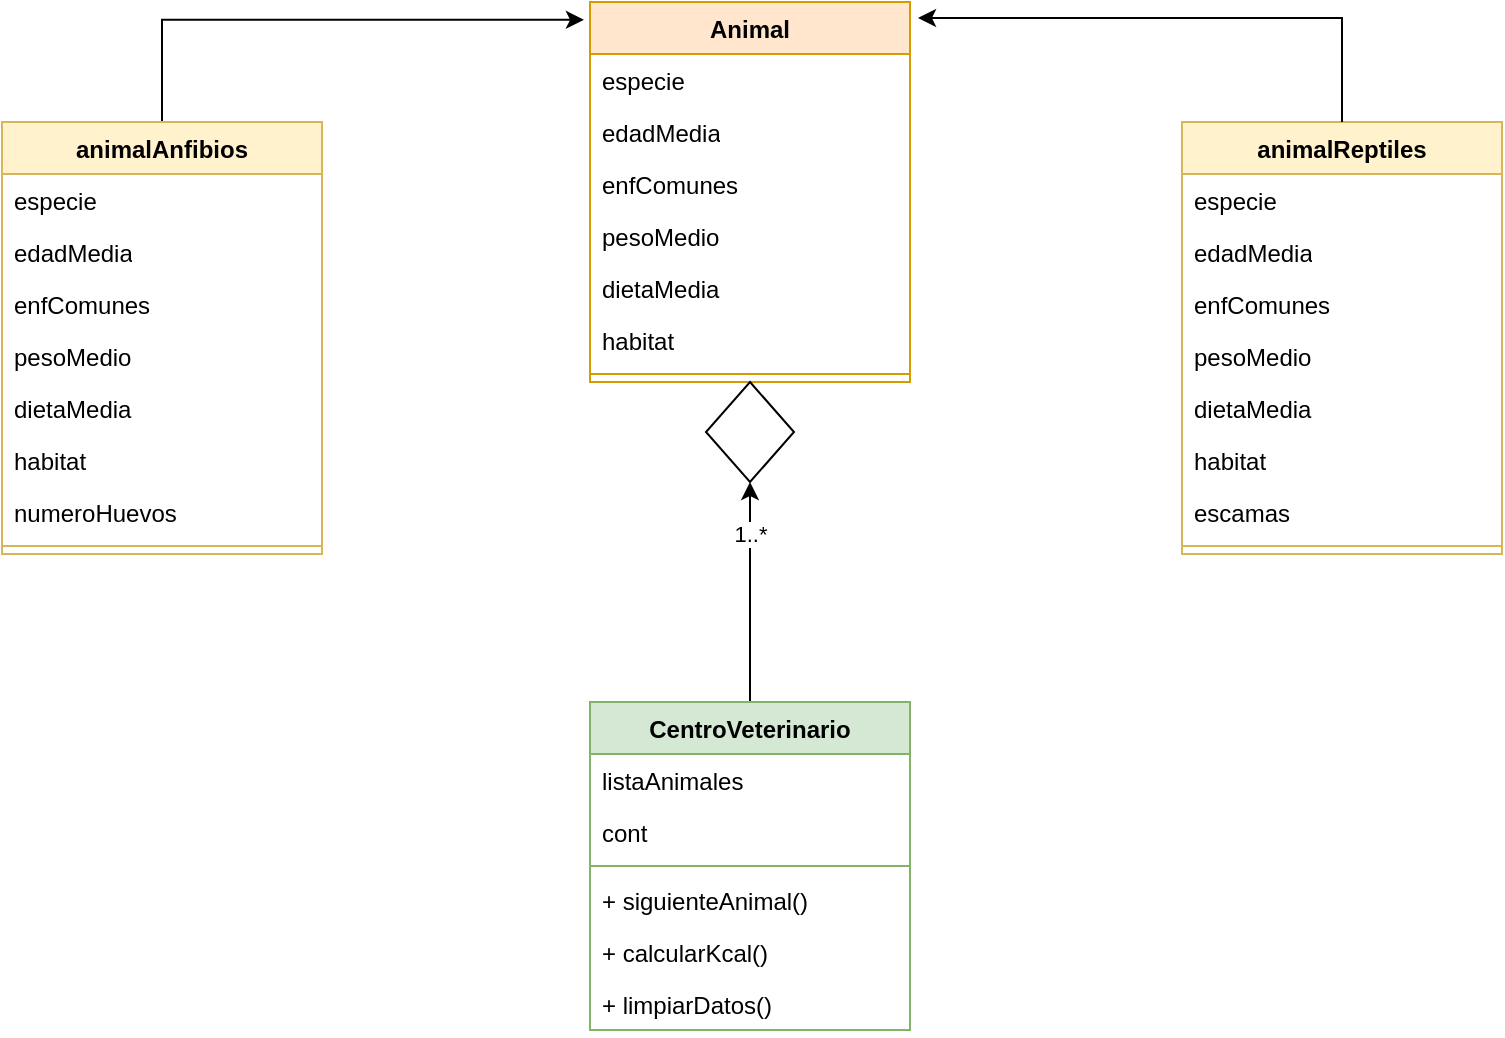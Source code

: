 <mxfile version="26.0.10" pages="2">
  <diagram name="Diagrama de Flujo" id="9R9XgfOLdRidZZnRNEAG">
    <mxGraphModel dx="954" dy="647" grid="1" gridSize="10" guides="1" tooltips="1" connect="1" arrows="1" fold="1" page="1" pageScale="1" pageWidth="827" pageHeight="1169" math="0" shadow="0">
      <root>
        <mxCell id="0" />
        <mxCell id="1" parent="0" />
        <mxCell id="c7B1gF6iSV6fEfWi7MeY-19" value="Animal" style="swimlane;fontStyle=1;align=center;verticalAlign=top;childLayout=stackLayout;horizontal=1;startSize=26;horizontalStack=0;resizeParent=1;resizeParentMax=0;resizeLast=0;collapsible=1;marginBottom=0;whiteSpace=wrap;html=1;fillColor=#ffe6cc;strokeColor=#d79b00;" parent="1" vertex="1">
          <mxGeometry x="334" y="100" width="160" height="190" as="geometry" />
        </mxCell>
        <mxCell id="c7B1gF6iSV6fEfWi7MeY-4" value="especie&lt;div&gt;&lt;br&gt;&lt;/div&gt;" style="text;strokeColor=none;fillColor=none;align=left;verticalAlign=top;spacingLeft=4;spacingRight=4;overflow=hidden;rotatable=0;points=[[0,0.5],[1,0.5]];portConstraint=eastwest;whiteSpace=wrap;html=1;" parent="c7B1gF6iSV6fEfWi7MeY-19" vertex="1">
          <mxGeometry y="26" width="160" height="26" as="geometry" />
        </mxCell>
        <mxCell id="c7B1gF6iSV6fEfWi7MeY-5" value="edadMedia" style="text;strokeColor=none;fillColor=none;align=left;verticalAlign=top;spacingLeft=4;spacingRight=4;overflow=hidden;rotatable=0;points=[[0,0.5],[1,0.5]];portConstraint=eastwest;whiteSpace=wrap;html=1;" parent="c7B1gF6iSV6fEfWi7MeY-19" vertex="1">
          <mxGeometry y="52" width="160" height="26" as="geometry" />
        </mxCell>
        <mxCell id="c7B1gF6iSV6fEfWi7MeY-6" value="enfComunes" style="text;strokeColor=none;fillColor=none;align=left;verticalAlign=top;spacingLeft=4;spacingRight=4;overflow=hidden;rotatable=0;points=[[0,0.5],[1,0.5]];portConstraint=eastwest;whiteSpace=wrap;html=1;" parent="c7B1gF6iSV6fEfWi7MeY-19" vertex="1">
          <mxGeometry y="78" width="160" height="26" as="geometry" />
        </mxCell>
        <mxCell id="c7B1gF6iSV6fEfWi7MeY-9" value="pesoMedio" style="text;strokeColor=none;fillColor=none;align=left;verticalAlign=top;spacingLeft=4;spacingRight=4;overflow=hidden;rotatable=0;points=[[0,0.5],[1,0.5]];portConstraint=eastwest;whiteSpace=wrap;html=1;" parent="c7B1gF6iSV6fEfWi7MeY-19" vertex="1">
          <mxGeometry y="104" width="160" height="26" as="geometry" />
        </mxCell>
        <mxCell id="c7B1gF6iSV6fEfWi7MeY-10" value="dietaMedia" style="text;strokeColor=none;fillColor=none;align=left;verticalAlign=top;spacingLeft=4;spacingRight=4;overflow=hidden;rotatable=0;points=[[0,0.5],[1,0.5]];portConstraint=eastwest;whiteSpace=wrap;html=1;" parent="c7B1gF6iSV6fEfWi7MeY-19" vertex="1">
          <mxGeometry y="130" width="160" height="26" as="geometry" />
        </mxCell>
        <mxCell id="c7B1gF6iSV6fEfWi7MeY-11" value="habitat" style="text;strokeColor=none;fillColor=none;align=left;verticalAlign=top;spacingLeft=4;spacingRight=4;overflow=hidden;rotatable=0;points=[[0,0.5],[1,0.5]];portConstraint=eastwest;whiteSpace=wrap;html=1;" parent="c7B1gF6iSV6fEfWi7MeY-19" vertex="1">
          <mxGeometry y="156" width="160" height="26" as="geometry" />
        </mxCell>
        <mxCell id="c7B1gF6iSV6fEfWi7MeY-21" value="" style="line;strokeWidth=1;fillColor=none;align=left;verticalAlign=middle;spacingTop=-1;spacingLeft=3;spacingRight=3;rotatable=0;labelPosition=right;points=[];portConstraint=eastwest;strokeColor=inherit;" parent="c7B1gF6iSV6fEfWi7MeY-19" vertex="1">
          <mxGeometry y="182" width="160" height="8" as="geometry" />
        </mxCell>
        <mxCell id="c7B1gF6iSV6fEfWi7MeY-52" value="" style="edgeStyle=orthogonalEdgeStyle;rounded=0;orthogonalLoop=1;jettySize=auto;html=1;entryX=-0.019;entryY=0.047;entryDx=0;entryDy=0;entryPerimeter=0;" parent="1" source="c7B1gF6iSV6fEfWi7MeY-31" target="c7B1gF6iSV6fEfWi7MeY-19" edge="1">
          <mxGeometry relative="1" as="geometry">
            <mxPoint x="330" y="110" as="targetPoint" />
            <Array as="points">
              <mxPoint x="120" y="109" />
            </Array>
          </mxGeometry>
        </mxCell>
        <mxCell id="c7B1gF6iSV6fEfWi7MeY-31" value="animalAnfibios" style="swimlane;fontStyle=1;align=center;verticalAlign=top;childLayout=stackLayout;horizontal=1;startSize=26;horizontalStack=0;resizeParent=1;resizeParentMax=0;resizeLast=0;collapsible=1;marginBottom=0;whiteSpace=wrap;html=1;fillColor=#fff2cc;strokeColor=#d6b656;" parent="1" vertex="1">
          <mxGeometry x="40" y="160" width="160" height="216" as="geometry" />
        </mxCell>
        <mxCell id="c7B1gF6iSV6fEfWi7MeY-32" value="especie&lt;div&gt;&lt;br&gt;&lt;/div&gt;" style="text;strokeColor=none;fillColor=none;align=left;verticalAlign=top;spacingLeft=4;spacingRight=4;overflow=hidden;rotatable=0;points=[[0,0.5],[1,0.5]];portConstraint=eastwest;whiteSpace=wrap;html=1;" parent="c7B1gF6iSV6fEfWi7MeY-31" vertex="1">
          <mxGeometry y="26" width="160" height="26" as="geometry" />
        </mxCell>
        <mxCell id="c7B1gF6iSV6fEfWi7MeY-33" value="edadMedia" style="text;strokeColor=none;fillColor=none;align=left;verticalAlign=top;spacingLeft=4;spacingRight=4;overflow=hidden;rotatable=0;points=[[0,0.5],[1,0.5]];portConstraint=eastwest;whiteSpace=wrap;html=1;" parent="c7B1gF6iSV6fEfWi7MeY-31" vertex="1">
          <mxGeometry y="52" width="160" height="26" as="geometry" />
        </mxCell>
        <mxCell id="c7B1gF6iSV6fEfWi7MeY-34" value="enfComunes" style="text;strokeColor=none;fillColor=none;align=left;verticalAlign=top;spacingLeft=4;spacingRight=4;overflow=hidden;rotatable=0;points=[[0,0.5],[1,0.5]];portConstraint=eastwest;whiteSpace=wrap;html=1;" parent="c7B1gF6iSV6fEfWi7MeY-31" vertex="1">
          <mxGeometry y="78" width="160" height="26" as="geometry" />
        </mxCell>
        <mxCell id="c7B1gF6iSV6fEfWi7MeY-35" value="pesoMedio" style="text;strokeColor=none;fillColor=none;align=left;verticalAlign=top;spacingLeft=4;spacingRight=4;overflow=hidden;rotatable=0;points=[[0,0.5],[1,0.5]];portConstraint=eastwest;whiteSpace=wrap;html=1;" parent="c7B1gF6iSV6fEfWi7MeY-31" vertex="1">
          <mxGeometry y="104" width="160" height="26" as="geometry" />
        </mxCell>
        <mxCell id="c7B1gF6iSV6fEfWi7MeY-36" value="dietaMedia" style="text;strokeColor=none;fillColor=none;align=left;verticalAlign=top;spacingLeft=4;spacingRight=4;overflow=hidden;rotatable=0;points=[[0,0.5],[1,0.5]];portConstraint=eastwest;whiteSpace=wrap;html=1;" parent="c7B1gF6iSV6fEfWi7MeY-31" vertex="1">
          <mxGeometry y="130" width="160" height="26" as="geometry" />
        </mxCell>
        <mxCell id="c7B1gF6iSV6fEfWi7MeY-37" value="habitat" style="text;strokeColor=none;fillColor=none;align=left;verticalAlign=top;spacingLeft=4;spacingRight=4;overflow=hidden;rotatable=0;points=[[0,0.5],[1,0.5]];portConstraint=eastwest;whiteSpace=wrap;html=1;" parent="c7B1gF6iSV6fEfWi7MeY-31" vertex="1">
          <mxGeometry y="156" width="160" height="26" as="geometry" />
        </mxCell>
        <mxCell id="c7B1gF6iSV6fEfWi7MeY-40" value="numeroHuevos" style="text;strokeColor=none;fillColor=none;align=left;verticalAlign=top;spacingLeft=4;spacingRight=4;overflow=hidden;rotatable=0;points=[[0,0.5],[1,0.5]];portConstraint=eastwest;whiteSpace=wrap;html=1;" parent="c7B1gF6iSV6fEfWi7MeY-31" vertex="1">
          <mxGeometry y="182" width="160" height="26" as="geometry" />
        </mxCell>
        <mxCell id="c7B1gF6iSV6fEfWi7MeY-38" value="" style="line;strokeWidth=1;fillColor=none;align=left;verticalAlign=middle;spacingTop=-1;spacingLeft=3;spacingRight=3;rotatable=0;labelPosition=right;points=[];portConstraint=eastwest;strokeColor=inherit;" parent="c7B1gF6iSV6fEfWi7MeY-31" vertex="1">
          <mxGeometry y="208" width="160" height="8" as="geometry" />
        </mxCell>
        <mxCell id="c7B1gF6iSV6fEfWi7MeY-41" value="animalReptiles" style="swimlane;fontStyle=1;align=center;verticalAlign=top;childLayout=stackLayout;horizontal=1;startSize=26;horizontalStack=0;resizeParent=1;resizeParentMax=0;resizeLast=0;collapsible=1;marginBottom=0;whiteSpace=wrap;html=1;fillColor=#fff2cc;strokeColor=#d6b656;" parent="1" vertex="1">
          <mxGeometry x="630" y="160" width="160" height="216" as="geometry" />
        </mxCell>
        <mxCell id="c7B1gF6iSV6fEfWi7MeY-42" value="especie&lt;div&gt;&lt;br&gt;&lt;/div&gt;" style="text;strokeColor=none;fillColor=none;align=left;verticalAlign=top;spacingLeft=4;spacingRight=4;overflow=hidden;rotatable=0;points=[[0,0.5],[1,0.5]];portConstraint=eastwest;whiteSpace=wrap;html=1;" parent="c7B1gF6iSV6fEfWi7MeY-41" vertex="1">
          <mxGeometry y="26" width="160" height="26" as="geometry" />
        </mxCell>
        <mxCell id="c7B1gF6iSV6fEfWi7MeY-43" value="edadMedia" style="text;strokeColor=none;fillColor=none;align=left;verticalAlign=top;spacingLeft=4;spacingRight=4;overflow=hidden;rotatable=0;points=[[0,0.5],[1,0.5]];portConstraint=eastwest;whiteSpace=wrap;html=1;" parent="c7B1gF6iSV6fEfWi7MeY-41" vertex="1">
          <mxGeometry y="52" width="160" height="26" as="geometry" />
        </mxCell>
        <mxCell id="c7B1gF6iSV6fEfWi7MeY-44" value="enfComunes" style="text;strokeColor=none;fillColor=none;align=left;verticalAlign=top;spacingLeft=4;spacingRight=4;overflow=hidden;rotatable=0;points=[[0,0.5],[1,0.5]];portConstraint=eastwest;whiteSpace=wrap;html=1;" parent="c7B1gF6iSV6fEfWi7MeY-41" vertex="1">
          <mxGeometry y="78" width="160" height="26" as="geometry" />
        </mxCell>
        <mxCell id="c7B1gF6iSV6fEfWi7MeY-45" value="pesoMedio" style="text;strokeColor=none;fillColor=none;align=left;verticalAlign=top;spacingLeft=4;spacingRight=4;overflow=hidden;rotatable=0;points=[[0,0.5],[1,0.5]];portConstraint=eastwest;whiteSpace=wrap;html=1;" parent="c7B1gF6iSV6fEfWi7MeY-41" vertex="1">
          <mxGeometry y="104" width="160" height="26" as="geometry" />
        </mxCell>
        <mxCell id="c7B1gF6iSV6fEfWi7MeY-46" value="dietaMedia" style="text;strokeColor=none;fillColor=none;align=left;verticalAlign=top;spacingLeft=4;spacingRight=4;overflow=hidden;rotatable=0;points=[[0,0.5],[1,0.5]];portConstraint=eastwest;whiteSpace=wrap;html=1;" parent="c7B1gF6iSV6fEfWi7MeY-41" vertex="1">
          <mxGeometry y="130" width="160" height="26" as="geometry" />
        </mxCell>
        <mxCell id="c7B1gF6iSV6fEfWi7MeY-47" value="habitat" style="text;strokeColor=none;fillColor=none;align=left;verticalAlign=top;spacingLeft=4;spacingRight=4;overflow=hidden;rotatable=0;points=[[0,0.5],[1,0.5]];portConstraint=eastwest;whiteSpace=wrap;html=1;" parent="c7B1gF6iSV6fEfWi7MeY-41" vertex="1">
          <mxGeometry y="156" width="160" height="26" as="geometry" />
        </mxCell>
        <mxCell id="c7B1gF6iSV6fEfWi7MeY-48" value="escamas" style="text;strokeColor=none;fillColor=none;align=left;verticalAlign=top;spacingLeft=4;spacingRight=4;overflow=hidden;rotatable=0;points=[[0,0.5],[1,0.5]];portConstraint=eastwest;whiteSpace=wrap;html=1;" parent="c7B1gF6iSV6fEfWi7MeY-41" vertex="1">
          <mxGeometry y="182" width="160" height="26" as="geometry" />
        </mxCell>
        <mxCell id="c7B1gF6iSV6fEfWi7MeY-49" value="" style="line;strokeWidth=1;fillColor=none;align=left;verticalAlign=middle;spacingTop=-1;spacingLeft=3;spacingRight=3;rotatable=0;labelPosition=right;points=[];portConstraint=eastwest;strokeColor=inherit;" parent="c7B1gF6iSV6fEfWi7MeY-41" vertex="1">
          <mxGeometry y="208" width="160" height="8" as="geometry" />
        </mxCell>
        <mxCell id="c7B1gF6iSV6fEfWi7MeY-53" style="edgeStyle=orthogonalEdgeStyle;rounded=0;orthogonalLoop=1;jettySize=auto;html=1;exitX=0.5;exitY=0;exitDx=0;exitDy=0;entryX=1.025;entryY=0.042;entryDx=0;entryDy=0;entryPerimeter=0;" parent="1" source="c7B1gF6iSV6fEfWi7MeY-41" target="c7B1gF6iSV6fEfWi7MeY-19" edge="1">
          <mxGeometry relative="1" as="geometry" />
        </mxCell>
        <mxCell id="OiyS9KhLnIr11Spcxw4i-8" value="" style="edgeStyle=orthogonalEdgeStyle;rounded=0;orthogonalLoop=1;jettySize=auto;html=1;" parent="1" source="c7B1gF6iSV6fEfWi7MeY-55" target="OiyS9KhLnIr11Spcxw4i-7" edge="1">
          <mxGeometry relative="1" as="geometry" />
        </mxCell>
        <mxCell id="OiyS9KhLnIr11Spcxw4i-10" value="1..*" style="edgeLabel;html=1;align=center;verticalAlign=middle;resizable=0;points=[];" parent="OiyS9KhLnIr11Spcxw4i-8" vertex="1" connectable="0">
          <mxGeometry x="0.527" relative="1" as="geometry">
            <mxPoint as="offset" />
          </mxGeometry>
        </mxCell>
        <mxCell id="c7B1gF6iSV6fEfWi7MeY-55" value="CentroVeterinario" style="swimlane;fontStyle=1;align=center;verticalAlign=top;childLayout=stackLayout;horizontal=1;startSize=26;horizontalStack=0;resizeParent=1;resizeParentMax=0;resizeLast=0;collapsible=1;marginBottom=0;whiteSpace=wrap;html=1;fillColor=#d5e8d4;strokeColor=#82b366;" parent="1" vertex="1">
          <mxGeometry x="334" y="450" width="160" height="164" as="geometry" />
        </mxCell>
        <mxCell id="c7B1gF6iSV6fEfWi7MeY-56" value="listaAnimales" style="text;strokeColor=none;fillColor=none;align=left;verticalAlign=top;spacingLeft=4;spacingRight=4;overflow=hidden;rotatable=0;points=[[0,0.5],[1,0.5]];portConstraint=eastwest;whiteSpace=wrap;html=1;" parent="c7B1gF6iSV6fEfWi7MeY-55" vertex="1">
          <mxGeometry y="26" width="160" height="26" as="geometry" />
        </mxCell>
        <mxCell id="c7B1gF6iSV6fEfWi7MeY-59" value="cont" style="text;strokeColor=none;fillColor=none;align=left;verticalAlign=top;spacingLeft=4;spacingRight=4;overflow=hidden;rotatable=0;points=[[0,0.5],[1,0.5]];portConstraint=eastwest;whiteSpace=wrap;html=1;" parent="c7B1gF6iSV6fEfWi7MeY-55" vertex="1">
          <mxGeometry y="52" width="160" height="26" as="geometry" />
        </mxCell>
        <mxCell id="c7B1gF6iSV6fEfWi7MeY-57" value="" style="line;strokeWidth=1;fillColor=none;align=left;verticalAlign=middle;spacingTop=-1;spacingLeft=3;spacingRight=3;rotatable=0;labelPosition=right;points=[];portConstraint=eastwest;strokeColor=inherit;" parent="c7B1gF6iSV6fEfWi7MeY-55" vertex="1">
          <mxGeometry y="78" width="160" height="8" as="geometry" />
        </mxCell>
        <mxCell id="c7B1gF6iSV6fEfWi7MeY-58" value="+ siguienteAnimal()" style="text;strokeColor=none;fillColor=none;align=left;verticalAlign=top;spacingLeft=4;spacingRight=4;overflow=hidden;rotatable=0;points=[[0,0.5],[1,0.5]];portConstraint=eastwest;whiteSpace=wrap;html=1;" parent="c7B1gF6iSV6fEfWi7MeY-55" vertex="1">
          <mxGeometry y="86" width="160" height="26" as="geometry" />
        </mxCell>
        <mxCell id="OiyS9KhLnIr11Spcxw4i-1" value="+ calcularKcal()" style="text;strokeColor=none;fillColor=none;align=left;verticalAlign=top;spacingLeft=4;spacingRight=4;overflow=hidden;rotatable=0;points=[[0,0.5],[1,0.5]];portConstraint=eastwest;whiteSpace=wrap;html=1;" parent="c7B1gF6iSV6fEfWi7MeY-55" vertex="1">
          <mxGeometry y="112" width="160" height="26" as="geometry" />
        </mxCell>
        <mxCell id="OiyS9KhLnIr11Spcxw4i-2" value="+ limpiarDatos()" style="text;strokeColor=none;fillColor=none;align=left;verticalAlign=top;spacingLeft=4;spacingRight=4;overflow=hidden;rotatable=0;points=[[0,0.5],[1,0.5]];portConstraint=eastwest;whiteSpace=wrap;html=1;" parent="c7B1gF6iSV6fEfWi7MeY-55" vertex="1">
          <mxGeometry y="138" width="160" height="26" as="geometry" />
        </mxCell>
        <mxCell id="OiyS9KhLnIr11Spcxw4i-7" value="" style="rhombus;whiteSpace=wrap;html=1;verticalAlign=top;fontStyle=1;startSize=26;" parent="1" vertex="1">
          <mxGeometry x="392" y="290" width="44" height="50" as="geometry" />
        </mxCell>
      </root>
    </mxGraphModel>
  </diagram>
  <diagram id="dFtZku_ZyE6HDDD3FxoV" name="Diagrama de Actividades">
    <mxGraphModel dx="954" dy="647" grid="1" gridSize="10" guides="1" tooltips="1" connect="1" arrows="1" fold="1" page="1" pageScale="1" pageWidth="827" pageHeight="1169" math="0" shadow="0">
      <root>
        <mxCell id="0" />
        <mxCell id="1" parent="0" />
        <mxCell id="wwVXEvGt4vVzIwJ7HzAx-9" style="edgeStyle=orthogonalEdgeStyle;rounded=0;orthogonalLoop=1;jettySize=auto;html=1;exitX=0.5;exitY=1;exitDx=0;exitDy=0;entryX=0.5;entryY=0;entryDx=0;entryDy=0;" edge="1" parent="1" source="wwVXEvGt4vVzIwJ7HzAx-1" target="wwVXEvGt4vVzIwJ7HzAx-2">
          <mxGeometry relative="1" as="geometry" />
        </mxCell>
        <mxCell id="wwVXEvGt4vVzIwJ7HzAx-1" value="INICIO" style="ellipse;whiteSpace=wrap;html=1;fillColor=#d5e8d4;strokeColor=#82b366;" vertex="1" parent="1">
          <mxGeometry x="350" y="20" width="170" height="60" as="geometry" />
        </mxCell>
        <mxCell id="wwVXEvGt4vVzIwJ7HzAx-4" style="edgeStyle=orthogonalEdgeStyle;rounded=0;orthogonalLoop=1;jettySize=auto;html=1;exitX=0.5;exitY=1;exitDx=0;exitDy=0;entryX=0.5;entryY=0;entryDx=0;entryDy=0;" edge="1" parent="1" source="wwVXEvGt4vVzIwJ7HzAx-2" target="wwVXEvGt4vVzIwJ7HzAx-3">
          <mxGeometry relative="1" as="geometry" />
        </mxCell>
        <mxCell id="wwVXEvGt4vVzIwJ7HzAx-2" value="Crear instancia de CentroVeterinario" style="rounded=1;whiteSpace=wrap;html=1;fillColor=#dae8fc;strokeColor=#6c8ebf;" vertex="1" parent="1">
          <mxGeometry x="375" y="110" width="120" height="60" as="geometry" />
        </mxCell>
        <mxCell id="wwVXEvGt4vVzIwJ7HzAx-8" style="edgeStyle=orthogonalEdgeStyle;rounded=0;orthogonalLoop=1;jettySize=auto;html=1;exitX=0.5;exitY=1;exitDx=0;exitDy=0;" edge="1" parent="1" source="wwVXEvGt4vVzIwJ7HzAx-3" target="wwVXEvGt4vVzIwJ7HzAx-5">
          <mxGeometry relative="1" as="geometry" />
        </mxCell>
        <mxCell id="wwVXEvGt4vVzIwJ7HzAx-3" value="Cargar lista de animales" style="rounded=1;whiteSpace=wrap;html=1;fillColor=#dae8fc;strokeColor=#6c8ebf;" vertex="1" parent="1">
          <mxGeometry x="375" y="210" width="120" height="60" as="geometry" />
        </mxCell>
        <mxCell id="wwVXEvGt4vVzIwJ7HzAx-22" style="edgeStyle=orthogonalEdgeStyle;rounded=0;orthogonalLoop=1;jettySize=auto;html=1;exitX=1;exitY=0.5;exitDx=0;exitDy=0;entryX=0;entryY=0.5;entryDx=0;entryDy=0;" edge="1" parent="1" source="wwVXEvGt4vVzIwJ7HzAx-5" target="wwVXEvGt4vVzIwJ7HzAx-6">
          <mxGeometry relative="1" as="geometry" />
        </mxCell>
        <mxCell id="wwVXEvGt4vVzIwJ7HzAx-23" style="edgeStyle=orthogonalEdgeStyle;rounded=0;orthogonalLoop=1;jettySize=auto;html=1;exitX=0;exitY=0.5;exitDx=0;exitDy=0;entryX=1;entryY=0.5;entryDx=0;entryDy=0;" edge="1" parent="1" source="wwVXEvGt4vVzIwJ7HzAx-5" target="wwVXEvGt4vVzIwJ7HzAx-12">
          <mxGeometry relative="1" as="geometry" />
        </mxCell>
        <mxCell id="wwVXEvGt4vVzIwJ7HzAx-36" style="edgeStyle=orthogonalEdgeStyle;rounded=0;orthogonalLoop=1;jettySize=auto;html=1;exitX=1;exitY=1;exitDx=0;exitDy=0;entryX=0.75;entryY=0;entryDx=0;entryDy=0;" edge="1" parent="1" source="wwVXEvGt4vVzIwJ7HzAx-5" target="wwVXEvGt4vVzIwJ7HzAx-10">
          <mxGeometry relative="1" as="geometry" />
        </mxCell>
        <mxCell id="wwVXEvGt4vVzIwJ7HzAx-43" style="edgeStyle=orthogonalEdgeStyle;rounded=0;orthogonalLoop=1;jettySize=auto;html=1;exitX=1;exitY=1;exitDx=0;exitDy=0;entryX=0.5;entryY=0;entryDx=0;entryDy=0;" edge="1" parent="1" source="wwVXEvGt4vVzIwJ7HzAx-5" target="wwVXEvGt4vVzIwJ7HzAx-44">
          <mxGeometry relative="1" as="geometry">
            <mxPoint x="550" y="550" as="targetPoint" />
          </mxGeometry>
        </mxCell>
        <mxCell id="wwVXEvGt4vVzIwJ7HzAx-5" value="¿Qué desea realizar?" style="rhombus;whiteSpace=wrap;html=1;fillColor=#fff2cc;strokeColor=#d6b656;" vertex="1" parent="1">
          <mxGeometry x="385" y="310" width="100" height="80" as="geometry" />
        </mxCell>
        <mxCell id="wwVXEvGt4vVzIwJ7HzAx-6" value="Ejecutar siguienteAnimal()" style="rounded=1;whiteSpace=wrap;html=1;fillColor=#dae8fc;strokeColor=#6c8ebf;" vertex="1" parent="1">
          <mxGeometry x="560" y="320" width="120" height="60" as="geometry" />
        </mxCell>
        <mxCell id="wwVXEvGt4vVzIwJ7HzAx-35" style="edgeStyle=orthogonalEdgeStyle;rounded=0;orthogonalLoop=1;jettySize=auto;html=1;exitX=0.25;exitY=0;exitDx=0;exitDy=0;entryX=0;entryY=1;entryDx=0;entryDy=0;" edge="1" parent="1" source="wwVXEvGt4vVzIwJ7HzAx-10" target="wwVXEvGt4vVzIwJ7HzAx-5">
          <mxGeometry relative="1" as="geometry" />
        </mxCell>
        <mxCell id="wwVXEvGt4vVzIwJ7HzAx-12" value="&lt;div&gt;Ejecutar limpiarDatos()&lt;/div&gt;" style="rounded=1;whiteSpace=wrap;html=1;fillColor=#dae8fc;strokeColor=#6c8ebf;" vertex="1" parent="1">
          <mxGeometry x="180" y="320" width="120" height="60" as="geometry" />
        </mxCell>
        <mxCell id="wwVXEvGt4vVzIwJ7HzAx-29" style="edgeStyle=orthogonalEdgeStyle;rounded=0;orthogonalLoop=1;jettySize=auto;html=1;exitX=0;exitY=0.25;exitDx=0;exitDy=0;entryX=0.85;entryY=0.313;entryDx=0;entryDy=0;entryPerimeter=0;" edge="1" parent="1" source="wwVXEvGt4vVzIwJ7HzAx-6" target="wwVXEvGt4vVzIwJ7HzAx-5">
          <mxGeometry relative="1" as="geometry" />
        </mxCell>
        <mxCell id="wwVXEvGt4vVzIwJ7HzAx-30" style="edgeStyle=orthogonalEdgeStyle;rounded=0;orthogonalLoop=1;jettySize=auto;html=1;exitX=1;exitY=0.25;exitDx=0;exitDy=0;entryX=0.15;entryY=0.313;entryDx=0;entryDy=0;entryPerimeter=0;" edge="1" parent="1" source="wwVXEvGt4vVzIwJ7HzAx-12" target="wwVXEvGt4vVzIwJ7HzAx-5">
          <mxGeometry relative="1" as="geometry" />
        </mxCell>
        <mxCell id="wwVXEvGt4vVzIwJ7HzAx-46" style="edgeStyle=orthogonalEdgeStyle;rounded=0;orthogonalLoop=1;jettySize=auto;html=1;exitX=1;exitY=0.5;exitDx=0;exitDy=0;entryX=0;entryY=0.5;entryDx=0;entryDy=0;" edge="1" parent="1" source="wwVXEvGt4vVzIwJ7HzAx-44" target="wwVXEvGt4vVzIwJ7HzAx-50">
          <mxGeometry relative="1" as="geometry">
            <mxPoint x="680" y="600" as="targetPoint" />
          </mxGeometry>
        </mxCell>
        <mxCell id="wwVXEvGt4vVzIwJ7HzAx-47" value="SI" style="edgeLabel;html=1;align=center;verticalAlign=middle;resizable=0;points=[];" vertex="1" connectable="0" parent="wwVXEvGt4vVzIwJ7HzAx-46">
          <mxGeometry x="0.006" y="-4" relative="1" as="geometry">
            <mxPoint x="-2" as="offset" />
          </mxGeometry>
        </mxCell>
        <mxCell id="wwVXEvGt4vVzIwJ7HzAx-48" style="edgeStyle=orthogonalEdgeStyle;rounded=0;orthogonalLoop=1;jettySize=auto;html=1;exitX=0;exitY=0;exitDx=0;exitDy=0;entryX=0.5;entryY=1;entryDx=0;entryDy=0;" edge="1" parent="1" source="wwVXEvGt4vVzIwJ7HzAx-44" target="wwVXEvGt4vVzIwJ7HzAx-5">
          <mxGeometry relative="1" as="geometry">
            <mxPoint x="520" y="370" as="targetPoint" />
          </mxGeometry>
        </mxCell>
        <mxCell id="wwVXEvGt4vVzIwJ7HzAx-49" value="NO" style="edgeLabel;html=1;align=center;verticalAlign=middle;resizable=0;points=[];" vertex="1" connectable="0" parent="wwVXEvGt4vVzIwJ7HzAx-48">
          <mxGeometry x="-0.549" y="2" relative="1" as="geometry">
            <mxPoint as="offset" />
          </mxGeometry>
        </mxCell>
        <mxCell id="wwVXEvGt4vVzIwJ7HzAx-44" value="¿Salir del programa?" style="rhombus;whiteSpace=wrap;html=1;fillColor=#fff2cc;strokeColor=#d6b656;" vertex="1" parent="1">
          <mxGeometry x="495" y="560" width="100" height="80" as="geometry" />
        </mxCell>
        <mxCell id="wwVXEvGt4vVzIwJ7HzAx-10" value="&lt;div&gt;Ejecutar calcularKcal()&lt;/div&gt;" style="rounded=1;whiteSpace=wrap;html=1;fillColor=#dae8fc;strokeColor=#6c8ebf;" vertex="1" parent="1">
          <mxGeometry x="375" y="450" width="120" height="60" as="geometry" />
        </mxCell>
        <mxCell id="wwVXEvGt4vVzIwJ7HzAx-50" value="FIN" style="ellipse;whiteSpace=wrap;html=1;fillColor=#f8cecc;strokeColor=#b85450;" vertex="1" parent="1">
          <mxGeometry x="640" y="500" width="110" height="50" as="geometry" />
        </mxCell>
      </root>
    </mxGraphModel>
  </diagram>
</mxfile>
